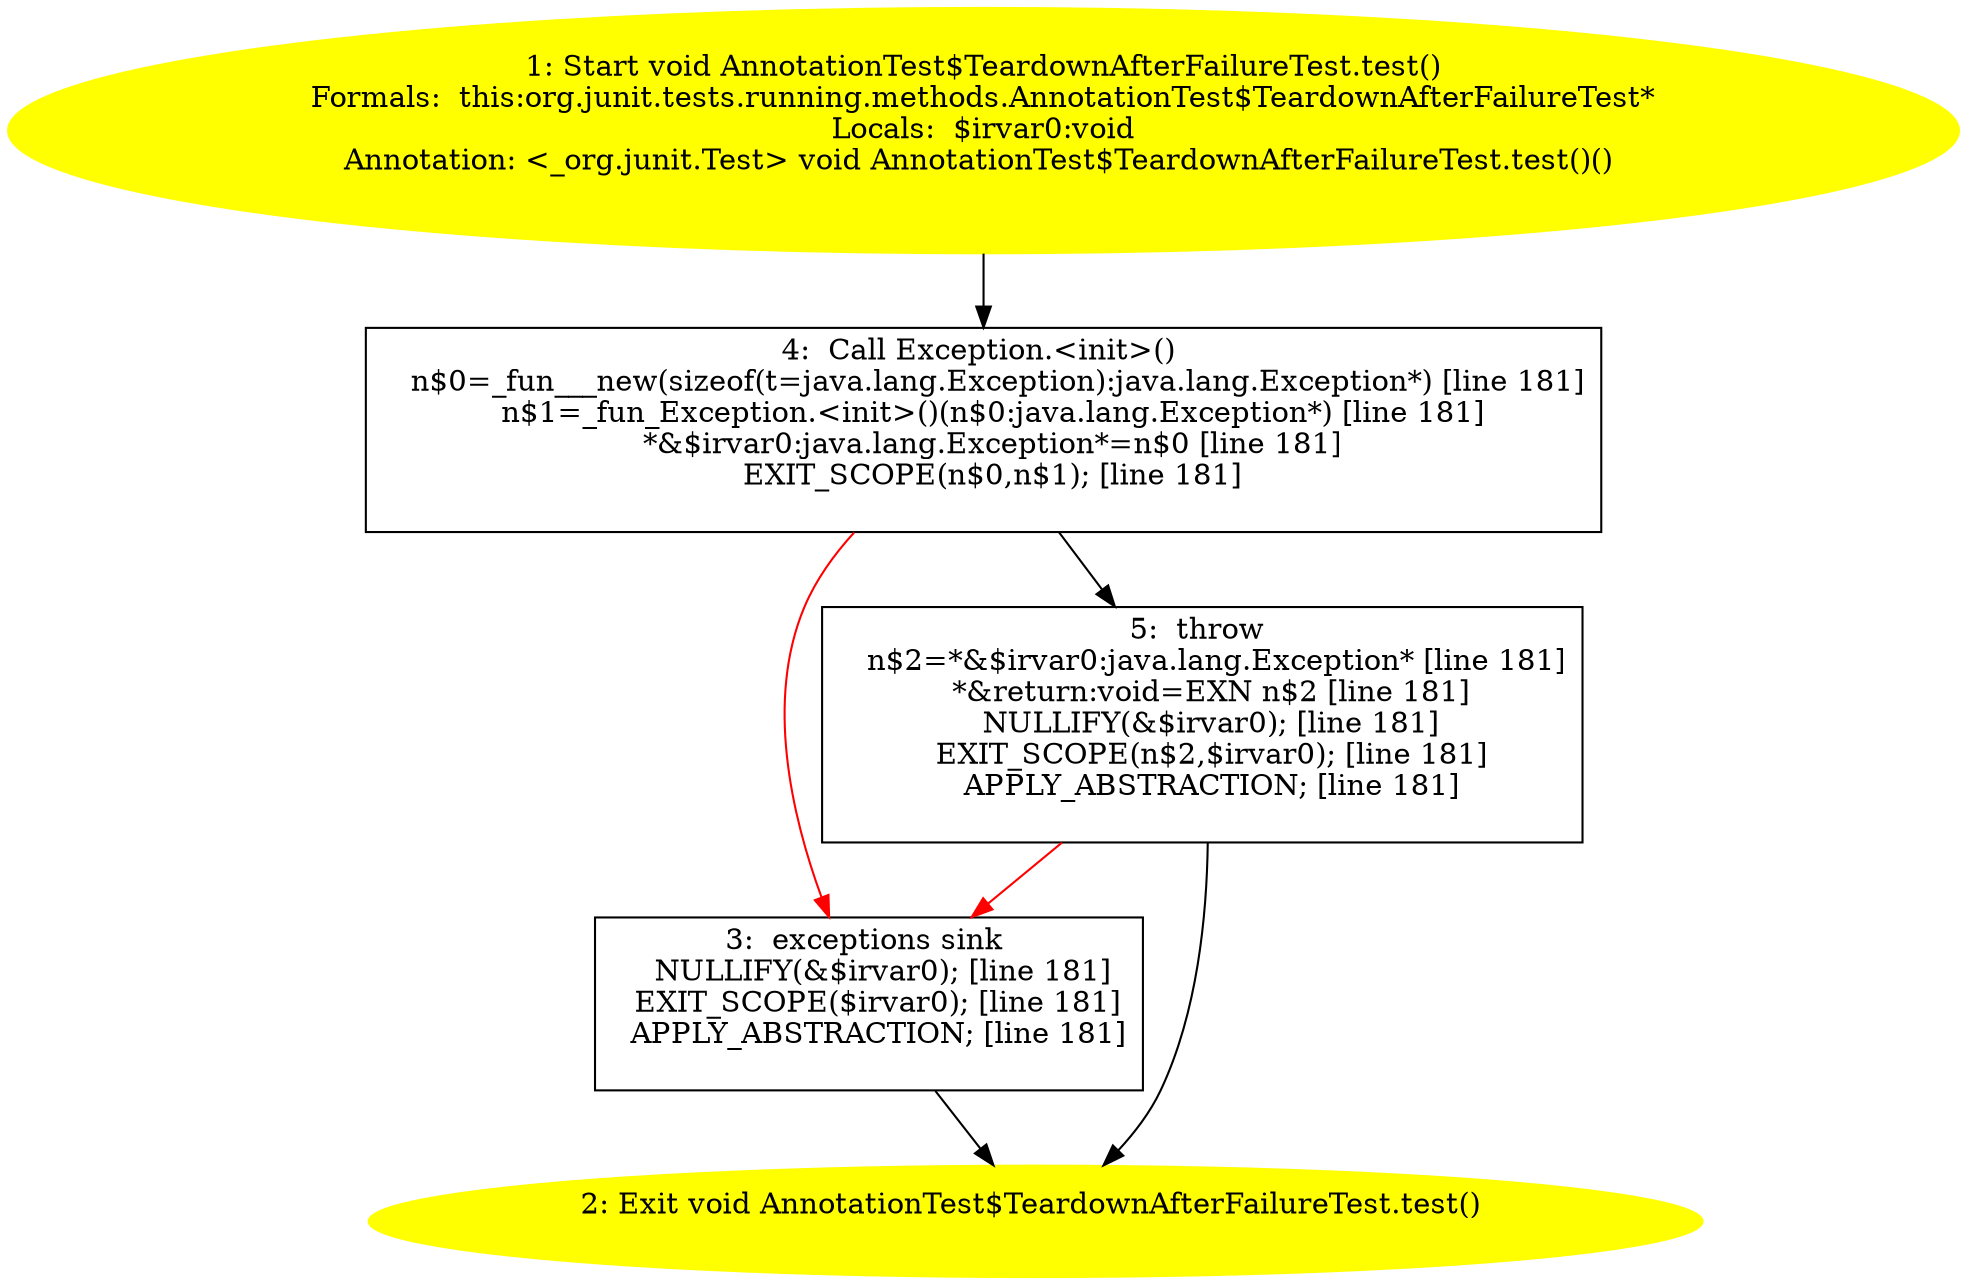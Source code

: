 /* @generated */
digraph cfg {
"org.junit.tests.running.methods.AnnotationTest$TeardownAfterFailureTest.test():void.7274359939f0149f8534736fa72adc4c_1" [label="1: Start void AnnotationTest$TeardownAfterFailureTest.test()\nFormals:  this:org.junit.tests.running.methods.AnnotationTest$TeardownAfterFailureTest*\nLocals:  $irvar0:void\nAnnotation: <_org.junit.Test> void AnnotationTest$TeardownAfterFailureTest.test()() \n  " color=yellow style=filled]
	

	 "org.junit.tests.running.methods.AnnotationTest$TeardownAfterFailureTest.test():void.7274359939f0149f8534736fa72adc4c_1" -> "org.junit.tests.running.methods.AnnotationTest$TeardownAfterFailureTest.test():void.7274359939f0149f8534736fa72adc4c_4" ;
"org.junit.tests.running.methods.AnnotationTest$TeardownAfterFailureTest.test():void.7274359939f0149f8534736fa72adc4c_2" [label="2: Exit void AnnotationTest$TeardownAfterFailureTest.test() \n  " color=yellow style=filled]
	

"org.junit.tests.running.methods.AnnotationTest$TeardownAfterFailureTest.test():void.7274359939f0149f8534736fa72adc4c_3" [label="3:  exceptions sink \n   NULLIFY(&$irvar0); [line 181]\n  EXIT_SCOPE($irvar0); [line 181]\n  APPLY_ABSTRACTION; [line 181]\n " shape="box"]
	

	 "org.junit.tests.running.methods.AnnotationTest$TeardownAfterFailureTest.test():void.7274359939f0149f8534736fa72adc4c_3" -> "org.junit.tests.running.methods.AnnotationTest$TeardownAfterFailureTest.test():void.7274359939f0149f8534736fa72adc4c_2" ;
"org.junit.tests.running.methods.AnnotationTest$TeardownAfterFailureTest.test():void.7274359939f0149f8534736fa72adc4c_4" [label="4:  Call Exception.<init>() \n   n$0=_fun___new(sizeof(t=java.lang.Exception):java.lang.Exception*) [line 181]\n  n$1=_fun_Exception.<init>()(n$0:java.lang.Exception*) [line 181]\n  *&$irvar0:java.lang.Exception*=n$0 [line 181]\n  EXIT_SCOPE(n$0,n$1); [line 181]\n " shape="box"]
	

	 "org.junit.tests.running.methods.AnnotationTest$TeardownAfterFailureTest.test():void.7274359939f0149f8534736fa72adc4c_4" -> "org.junit.tests.running.methods.AnnotationTest$TeardownAfterFailureTest.test():void.7274359939f0149f8534736fa72adc4c_5" ;
	 "org.junit.tests.running.methods.AnnotationTest$TeardownAfterFailureTest.test():void.7274359939f0149f8534736fa72adc4c_4" -> "org.junit.tests.running.methods.AnnotationTest$TeardownAfterFailureTest.test():void.7274359939f0149f8534736fa72adc4c_3" [color="red" ];
"org.junit.tests.running.methods.AnnotationTest$TeardownAfterFailureTest.test():void.7274359939f0149f8534736fa72adc4c_5" [label="5:  throw \n   n$2=*&$irvar0:java.lang.Exception* [line 181]\n  *&return:void=EXN n$2 [line 181]\n  NULLIFY(&$irvar0); [line 181]\n  EXIT_SCOPE(n$2,$irvar0); [line 181]\n  APPLY_ABSTRACTION; [line 181]\n " shape="box"]
	

	 "org.junit.tests.running.methods.AnnotationTest$TeardownAfterFailureTest.test():void.7274359939f0149f8534736fa72adc4c_5" -> "org.junit.tests.running.methods.AnnotationTest$TeardownAfterFailureTest.test():void.7274359939f0149f8534736fa72adc4c_2" ;
	 "org.junit.tests.running.methods.AnnotationTest$TeardownAfterFailureTest.test():void.7274359939f0149f8534736fa72adc4c_5" -> "org.junit.tests.running.methods.AnnotationTest$TeardownAfterFailureTest.test():void.7274359939f0149f8534736fa72adc4c_3" [color="red" ];
}
